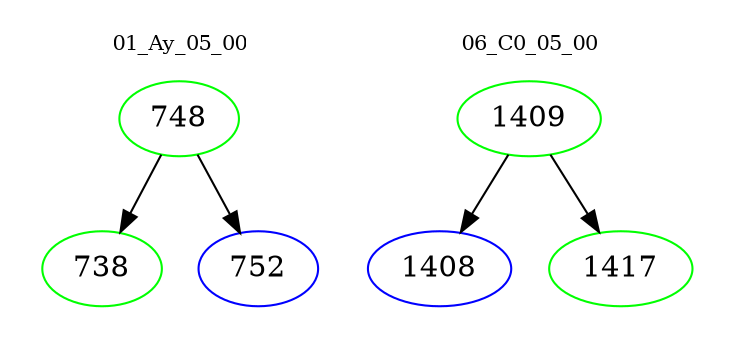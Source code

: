 digraph{
subgraph cluster_0 {
color = white
label = "01_Ay_05_00";
fontsize=10;
T0_748 [label="748", color="green"]
T0_748 -> T0_738 [color="black"]
T0_738 [label="738", color="green"]
T0_748 -> T0_752 [color="black"]
T0_752 [label="752", color="blue"]
}
subgraph cluster_1 {
color = white
label = "06_C0_05_00";
fontsize=10;
T1_1409 [label="1409", color="green"]
T1_1409 -> T1_1408 [color="black"]
T1_1408 [label="1408", color="blue"]
T1_1409 -> T1_1417 [color="black"]
T1_1417 [label="1417", color="green"]
}
}
